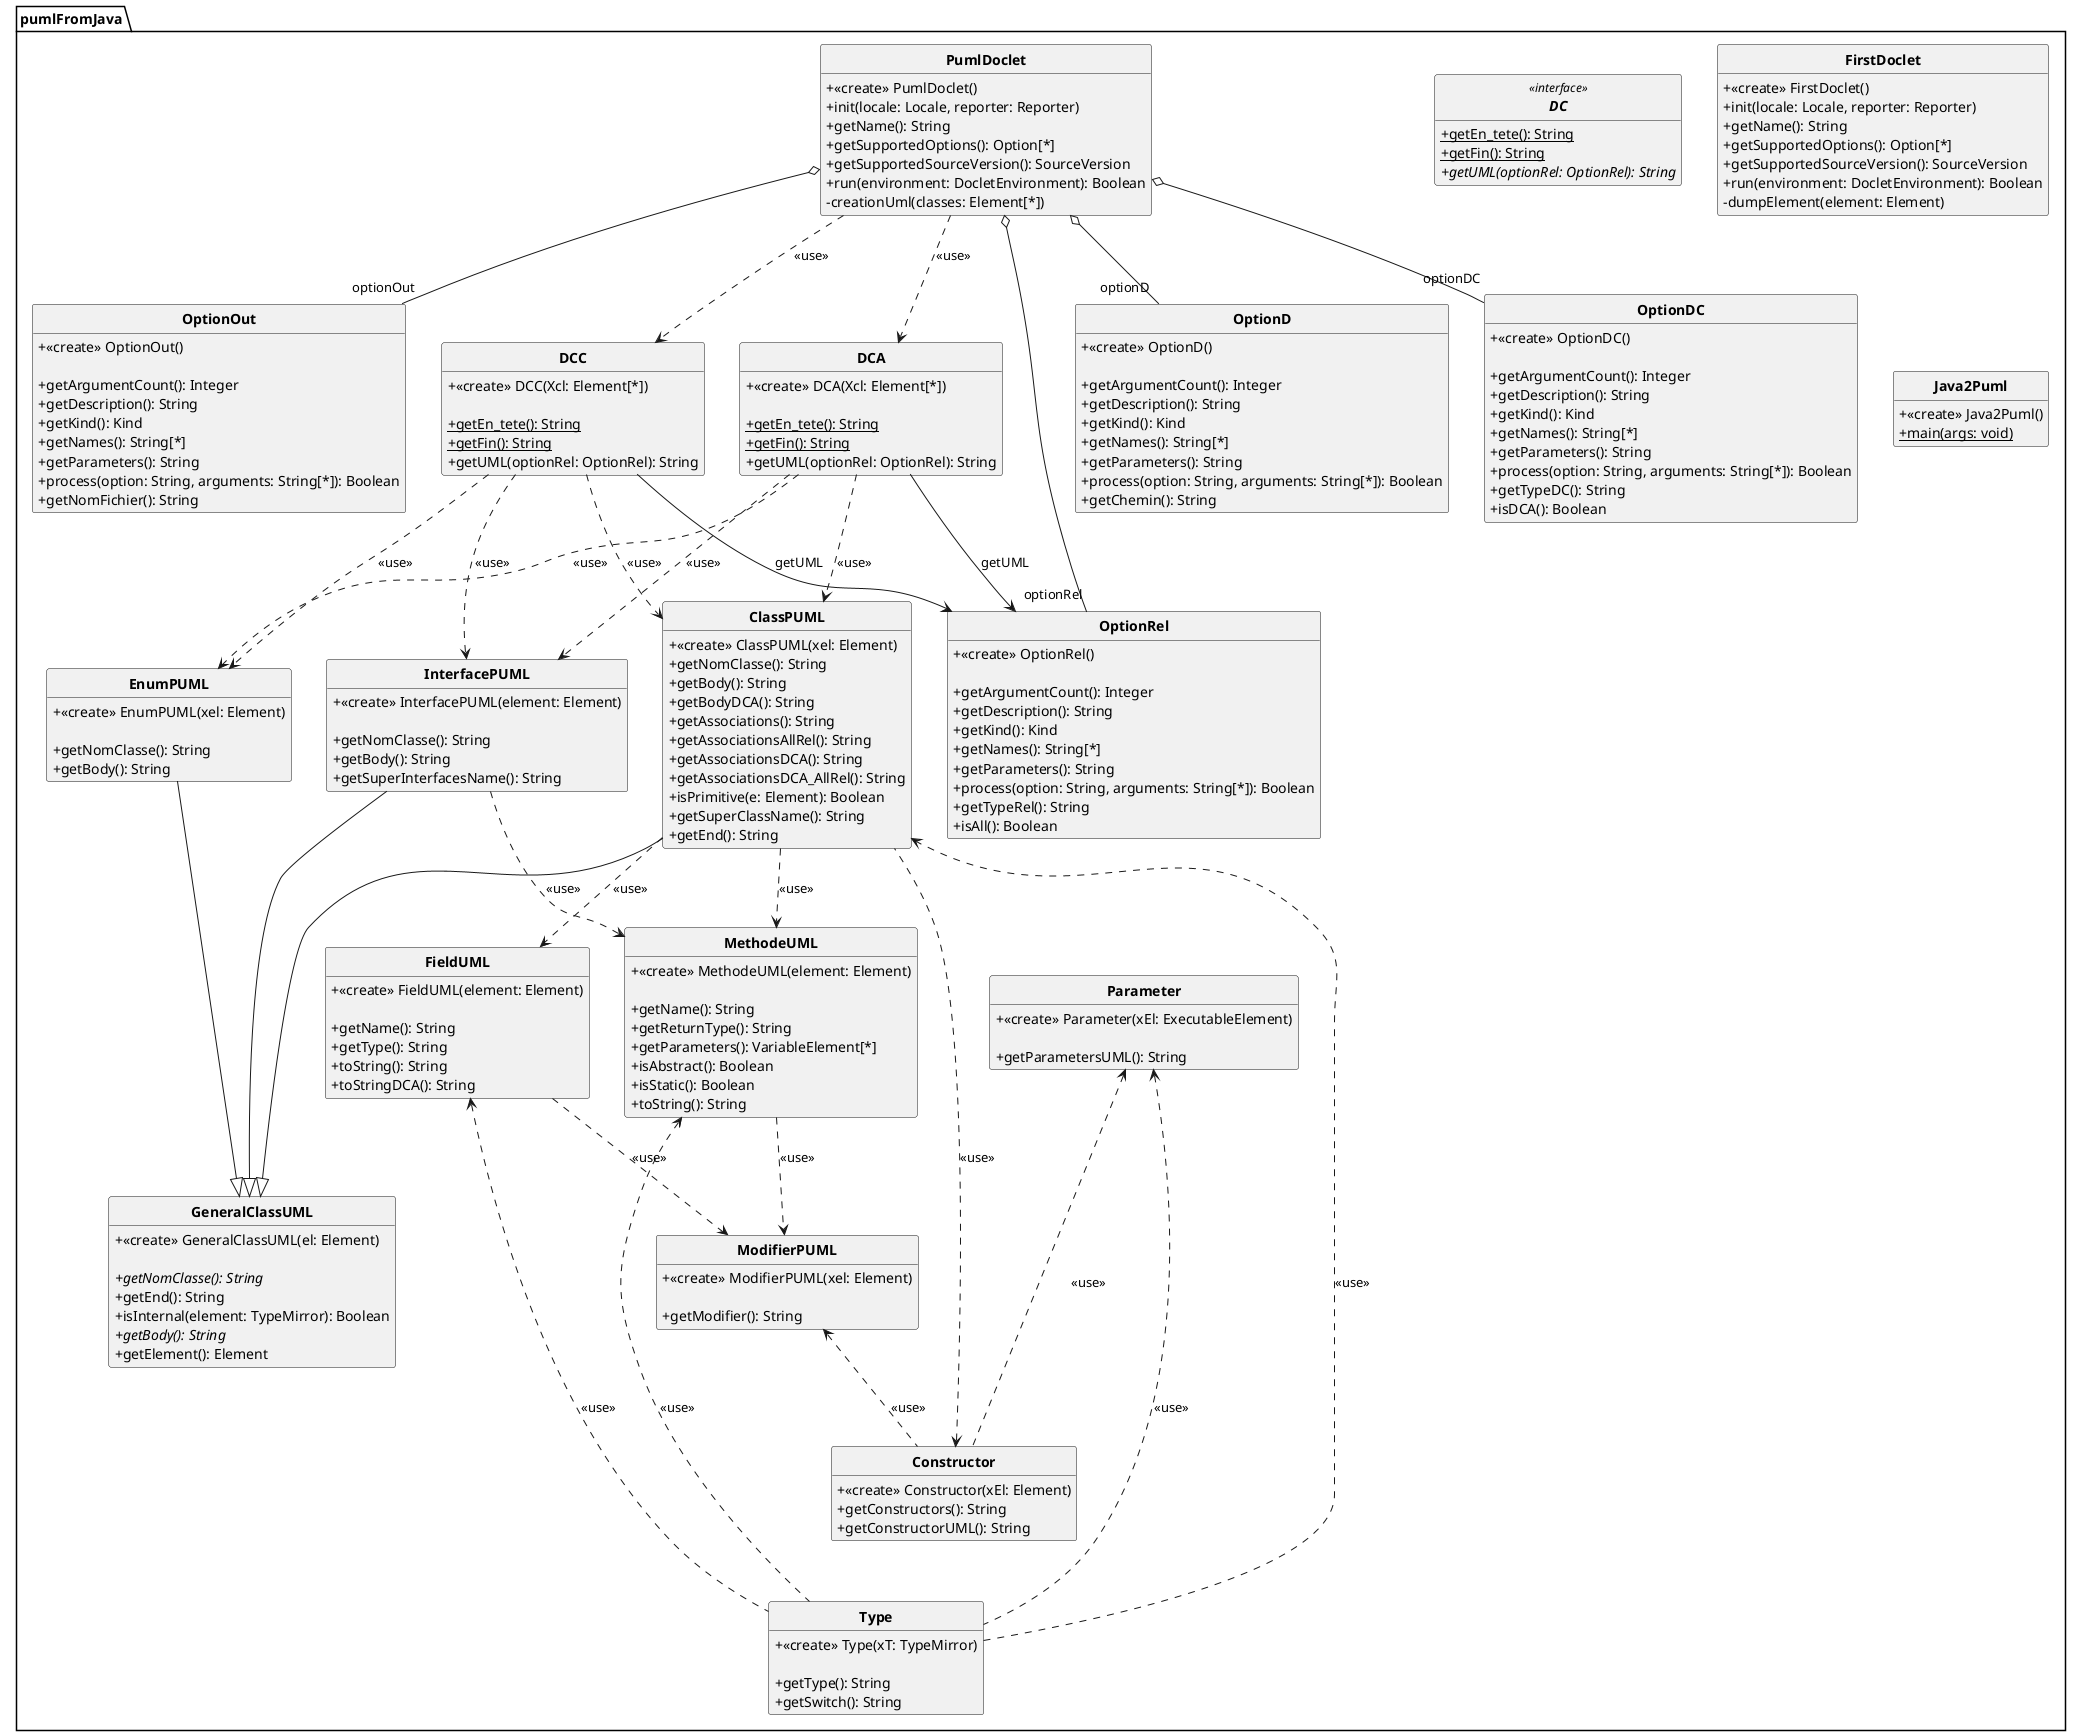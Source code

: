 @startuml
'https://plantuml.com/class-diagram
skinparam style strictuml
skinparam classAttributeIconSize 0
skinparam classFontStyle Bold
hide empty members

Class pumlFromJava.ClassPUML{
+ <<create>> ClassPUML(xel: Element)
+ getNomClasse(): String
+ getBody(): String
+ getBodyDCA(): String
+ getAssociations(): String
+ getAssociationsAllRel(): String
+ getAssociationsDCA(): String
+ getAssociationsDCA_AllRel(): String
+ isPrimitive(e: Element): Boolean
+ getSuperClassName(): String
+ getEnd(): String

}

pumlFromJava.ClassPUML ---|> pumlFromJava.GeneralClassUML
Class pumlFromJava.Constructor{
+ <<create>> Constructor(xEl: Element)



+ getConstructors(): String
+ getConstructorUML(): String

}


Interface pumlFromJava.DC<<interface>> {
{static} + getEn_tete(): String
{static} + getFin(): String
{abstract} + getUML(optionRel: OptionRel): String

}

Class pumlFromJava.DCA{
+ <<create>> DCA(Xcl: Element[*])

{static} + getEn_tete(): String
{static} + getFin(): String
+ getUML(optionRel: OptionRel): String

}
pumlFromJava.DCA --> pumlFromJava.OptionRel: getUML


Class pumlFromJava.DCC{
+ <<create>> DCC(Xcl: Element[*])

{static} + getEn_tete(): String
{static} + getFin(): String
+ getUML(optionRel: OptionRel): String

}
pumlFromJava.DCC --> pumlFromJava.OptionRel: getUML


Class pumlFromJava.EnumPUML{
+ <<create>> EnumPUML(xel: Element)

+ getNomClasse(): String
+ getBody(): String

}

pumlFromJava.EnumPUML ---|> pumlFromJava.GeneralClassUML
Class pumlFromJava.FieldUML{
+ <<create>> FieldUML(element: Element)

+ getName(): String
+ getType(): String
+ toString(): String
+ toStringDCA(): String

}


Class pumlFromJava.FirstDoclet{
+ <<create>> FirstDoclet()
+ init(locale: Locale, reporter: Reporter)
+ getName(): String
+ getSupportedOptions(): Option[*]
+ getSupportedSourceVersion(): SourceVersion
+ run(environment: DocletEnvironment): Boolean
- dumpElement(element: Element)

}


Class pumlFromJava.GeneralClassUML{
+ <<create>> GeneralClassUML(el: Element)

{abstract} + getNomClasse(): String
+ getEnd(): String
+ isInternal(element: TypeMirror): Boolean
{abstract} + getBody(): String
+ getElement(): Element

}


Class pumlFromJava.InterfacePUML{
+ <<create>> InterfacePUML(element: Element)

+ getNomClasse(): String
+ getBody(): String
+ getSuperInterfacesName(): String

}

pumlFromJava.InterfacePUML ---|> pumlFromJava.GeneralClassUML
Class pumlFromJava.Java2Puml{
+ <<create>> Java2Puml()
{static} + main(args: void)

}


Class pumlFromJava.MethodeUML{
+ <<create>> MethodeUML(element: Element)

+ getName(): String
+ getReturnType(): String
+ getParameters(): VariableElement[*]
+ isAbstract(): Boolean
+ isStatic(): Boolean
+ toString(): String

}


Class pumlFromJava.ModifierPUML{
+ <<create>> ModifierPUML(xel: Element)

+ getModifier(): String

}


Class pumlFromJava.OptionD{
+ <<create>> OptionD()

+ getArgumentCount(): Integer
+ getDescription(): String
+ getKind(): Kind
+ getNames(): String[*]
+ getParameters(): String
+ process(option: String, arguments: String[*]): Boolean
+ getChemin(): String

}


Class pumlFromJava.OptionDC{
+ <<create>> OptionDC()

+ getArgumentCount(): Integer
+ getDescription(): String
+ getKind(): Kind
+ getNames(): String[*]
+ getParameters(): String
+ process(option: String, arguments: String[*]): Boolean
+ getTypeDC(): String
+ isDCA(): Boolean

}


Class pumlFromJava.OptionOut{
+ <<create>> OptionOut()

+ getArgumentCount(): Integer
+ getDescription(): String
+ getKind(): Kind
+ getNames(): String[*]
+ getParameters(): String
+ process(option: String, arguments: String[*]): Boolean
+ getNomFichier(): String

}


Class pumlFromJava.OptionRel{
+ <<create>> OptionRel()

+ getArgumentCount(): Integer
+ getDescription(): String
+ getKind(): Kind
+ getNames(): String[*]
+ getParameters(): String
+ process(option: String, arguments: String[*]): Boolean
+ getTypeRel(): String
+ isAll(): Boolean

}


Class pumlFromJava.Parameter{
+ <<create>> Parameter(xEl: ExecutableElement)

+ getParametersUML(): String

}


Class pumlFromJava.PumlDoclet{
+ <<create>> PumlDoclet()




+ init(locale: Locale, reporter: Reporter)
+ getName(): String
+ getSupportedOptions(): Option[*]
+ getSupportedSourceVersion(): SourceVersion
+ run(environment: DocletEnvironment): Boolean
- creationUml(classes: Element[*])

}
pumlFromJava.PumlDoclet o-- "optionOut"pumlFromJava.OptionOut
pumlFromJava.PumlDoclet o-- "optionD"pumlFromJava.OptionD
pumlFromJava.PumlDoclet o-- "optionDC"pumlFromJava.OptionDC
pumlFromJava.PumlDoclet o-- "optionRel"pumlFromJava.OptionRel


Class pumlFromJava.Type{
+ <<create>> Type(xT: TypeMirror)

+ getType(): String
+ getSwitch(): String

}

Constructor <.... ClassPUML : <<use>>

FieldUML <.... Type : <<use>>
MethodeUML <.... Type : <<use>>
Parameter <.... Type : <<use>>

Parameter <.. Constructor : <<use>>
ModifierPUML <.. Constructor : <<use>>

FieldUML ..> ModifierPUML : <<use>>
MethodeUML ..> ModifierPUML : <<use>>

ClassPUML ..> MethodeUML : <<use>>

InterfacePUML ..>MethodeUML : <<use>>

DCA ..>InterfacePUML : <<use>>
DCC ..>InterfacePUML : <<use>>
DCA ..>EnumPUML : <<use>>
DCC ..>EnumPUML : <<use>>
DCA ..>ClassPUML : <<use>>
DCC ..>ClassPUML : <<use>>

Type ..>ClassPUML : <<use>>

ClassPUML ..>FieldUML : <<use>>

PumlDoclet ..>DCC : <<use>>
PumlDoclet ..>DCA : <<use>>





@enduml

